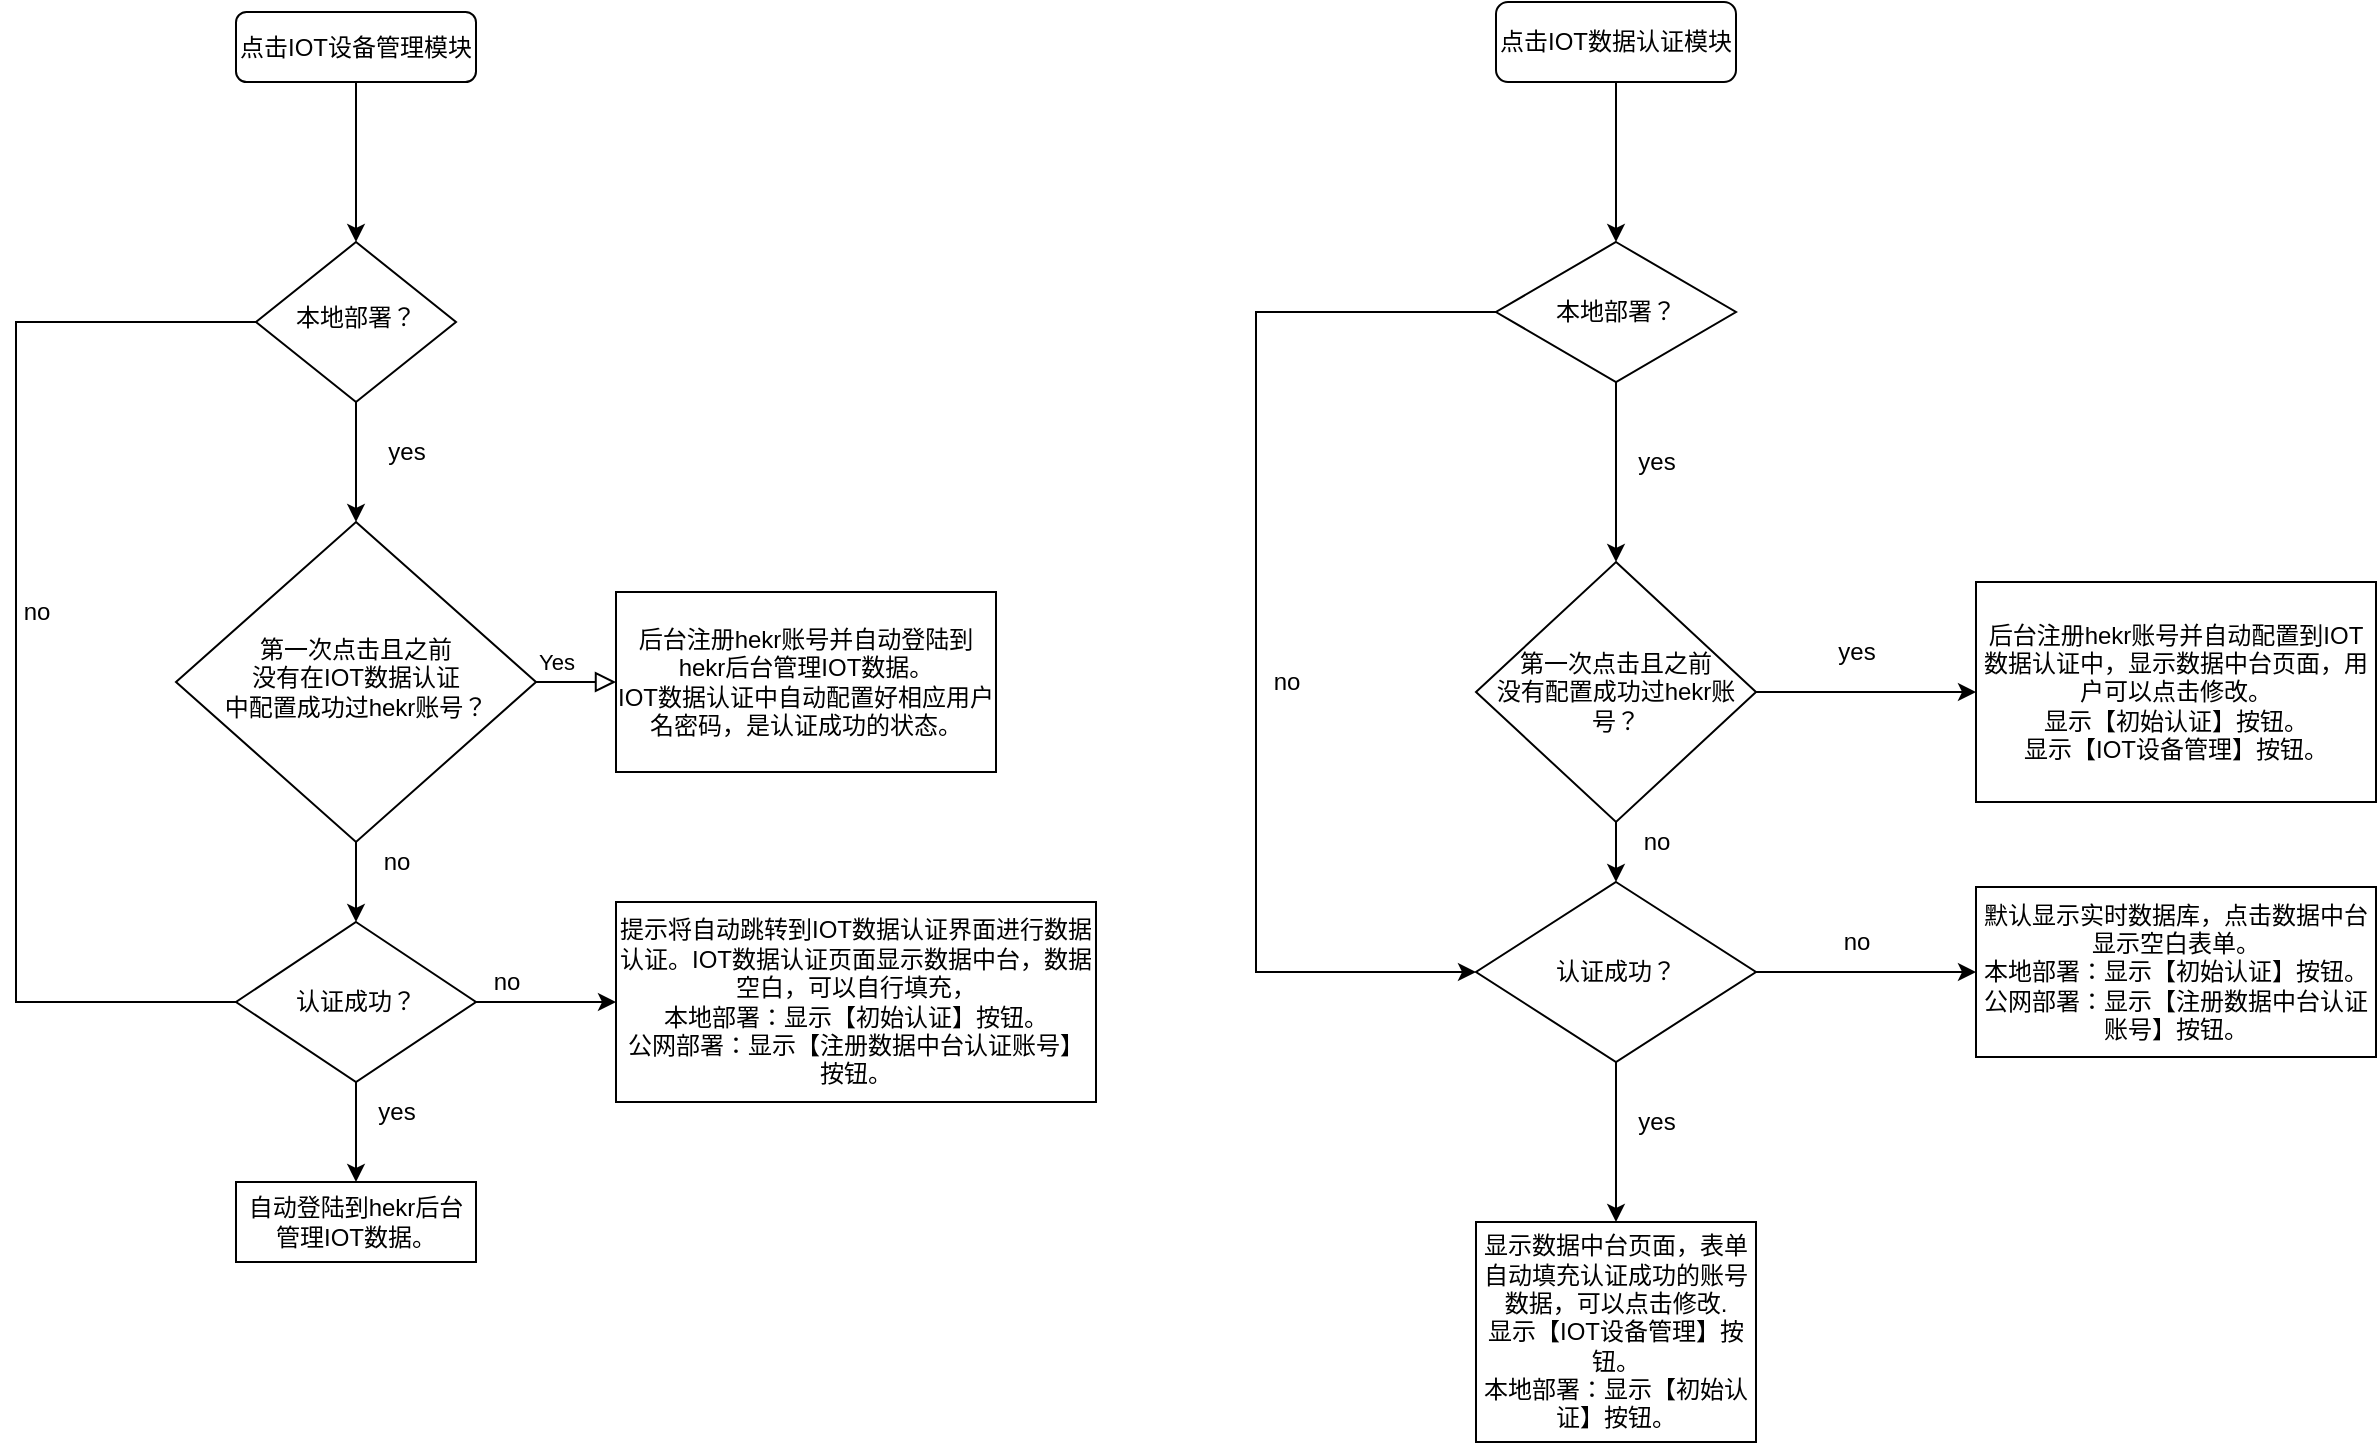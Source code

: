 <mxfile version="14.5.0" type="github">
  <diagram id="C5RBs43oDa-KdzZeNtuy" name="Page-1">
    <mxGraphModel dx="1422" dy="796" grid="1" gridSize="10" guides="1" tooltips="1" connect="1" arrows="1" fold="1" page="1" pageScale="1" pageWidth="827" pageHeight="1169" math="0" shadow="0">
      <root>
        <mxCell id="WIyWlLk6GJQsqaUBKTNV-0" />
        <mxCell id="WIyWlLk6GJQsqaUBKTNV-1" parent="WIyWlLk6GJQsqaUBKTNV-0" />
        <mxCell id="WIyWlLk6GJQsqaUBKTNV-3" value="点击IOT设备管理模块" style="rounded=1;whiteSpace=wrap;html=1;fontSize=12;glass=0;strokeWidth=1;shadow=0;" parent="WIyWlLk6GJQsqaUBKTNV-1" vertex="1">
          <mxGeometry x="160" y="25" width="120" height="35" as="geometry" />
        </mxCell>
        <mxCell id="k0uKY-lTLWk4_8m04BFy-28" value="" style="edgeStyle=orthogonalEdgeStyle;rounded=0;orthogonalLoop=1;jettySize=auto;html=1;" parent="WIyWlLk6GJQsqaUBKTNV-1" source="WIyWlLk6GJQsqaUBKTNV-6" target="WIyWlLk6GJQsqaUBKTNV-10" edge="1">
          <mxGeometry relative="1" as="geometry" />
        </mxCell>
        <mxCell id="k0uKY-lTLWk4_8m04BFy-56" style="edgeStyle=orthogonalEdgeStyle;rounded=0;orthogonalLoop=1;jettySize=auto;html=1;exitX=0;exitY=0.5;exitDx=0;exitDy=0;" parent="WIyWlLk6GJQsqaUBKTNV-1" source="WIyWlLk6GJQsqaUBKTNV-6" edge="1">
          <mxGeometry relative="1" as="geometry">
            <mxPoint x="180" y="520" as="targetPoint" />
            <Array as="points">
              <mxPoint x="50" y="180" />
              <mxPoint x="50" y="520" />
            </Array>
          </mxGeometry>
        </mxCell>
        <mxCell id="WIyWlLk6GJQsqaUBKTNV-6" value="本地部署？" style="rhombus;whiteSpace=wrap;html=1;shadow=0;fontFamily=Helvetica;fontSize=12;align=center;strokeWidth=1;spacing=6;spacingTop=-4;" parent="WIyWlLk6GJQsqaUBKTNV-1" vertex="1">
          <mxGeometry x="170" y="140" width="100" height="80" as="geometry" />
        </mxCell>
        <mxCell id="WIyWlLk6GJQsqaUBKTNV-9" value="Yes" style="edgeStyle=orthogonalEdgeStyle;rounded=0;html=1;jettySize=auto;orthogonalLoop=1;fontSize=11;endArrow=block;endFill=0;endSize=8;strokeWidth=1;shadow=0;labelBackgroundColor=none;" parent="WIyWlLk6GJQsqaUBKTNV-1" source="WIyWlLk6GJQsqaUBKTNV-10" target="WIyWlLk6GJQsqaUBKTNV-12" edge="1">
          <mxGeometry x="-0.5" y="10" relative="1" as="geometry">
            <mxPoint as="offset" />
          </mxGeometry>
        </mxCell>
        <mxCell id="k0uKY-lTLWk4_8m04BFy-46" value="" style="edgeStyle=orthogonalEdgeStyle;rounded=0;orthogonalLoop=1;jettySize=auto;html=1;" parent="WIyWlLk6GJQsqaUBKTNV-1" source="WIyWlLk6GJQsqaUBKTNV-10" target="k0uKY-lTLWk4_8m04BFy-44" edge="1">
          <mxGeometry relative="1" as="geometry" />
        </mxCell>
        <mxCell id="WIyWlLk6GJQsqaUBKTNV-10" value="第一次点击且之前&lt;br&gt;没有在IOT数据认证&lt;br&gt;中配置成功过hekr账号？" style="rhombus;whiteSpace=wrap;html=1;shadow=0;fontFamily=Helvetica;fontSize=12;align=center;strokeWidth=1;spacing=6;spacingTop=-4;" parent="WIyWlLk6GJQsqaUBKTNV-1" vertex="1">
          <mxGeometry x="130" y="280" width="180" height="160" as="geometry" />
        </mxCell>
        <mxCell id="WIyWlLk6GJQsqaUBKTNV-11" value="自动登陆到hekr后台管理IOT数据。" style="rounded=0;whiteSpace=wrap;html=1;fontSize=12;glass=0;strokeWidth=1;shadow=0;direction=west;" parent="WIyWlLk6GJQsqaUBKTNV-1" vertex="1">
          <mxGeometry x="160" y="610" width="120" height="40" as="geometry" />
        </mxCell>
        <mxCell id="WIyWlLk6GJQsqaUBKTNV-12" value="后台注册hekr账号并自动登陆到hekr后台管理IOT数据。&lt;br&gt;IOT数据认证中自动配置好相应用户名密码，是认证成功的状态。" style="rounded=0;whiteSpace=wrap;html=1;fontSize=12;glass=0;strokeWidth=1;shadow=0;" parent="WIyWlLk6GJQsqaUBKTNV-1" vertex="1">
          <mxGeometry x="350" y="315" width="190" height="90" as="geometry" />
        </mxCell>
        <mxCell id="k0uKY-lTLWk4_8m04BFy-38" value="" style="edgeStyle=orthogonalEdgeStyle;rounded=0;orthogonalLoop=1;jettySize=auto;html=1;exitX=1;exitY=0.5;exitDx=0;exitDy=0;" parent="WIyWlLk6GJQsqaUBKTNV-1" source="7Q2n8eVBiBNBiA9YKsd2-28" target="k0uKY-lTLWk4_8m04BFy-37" edge="1">
          <mxGeometry relative="1" as="geometry">
            <mxPoint x="1060" y="535" as="sourcePoint" />
          </mxGeometry>
        </mxCell>
        <mxCell id="k0uKY-lTLWk4_8m04BFy-34" value="显示数据中台页面，表单自动填充认证成功的账号数据，可以点击修改.&lt;br&gt;显示【IOT设备管理】按钮。&lt;br&gt;本地部署：显示【初始认证】按钮。" style="whiteSpace=wrap;html=1;" parent="WIyWlLk6GJQsqaUBKTNV-1" vertex="1">
          <mxGeometry x="780" y="630" width="140" height="110" as="geometry" />
        </mxCell>
        <mxCell id="k0uKY-lTLWk4_8m04BFy-37" value="默认显示实时数据库，点击数据中台显示空白表单。&lt;br&gt;本地部署：显示【初始认证】按钮。&lt;br&gt;公网部署：显示【注册数据中台认证账号】按钮。" style="whiteSpace=wrap;html=1;" parent="WIyWlLk6GJQsqaUBKTNV-1" vertex="1">
          <mxGeometry x="1030" y="462.5" width="200" height="85" as="geometry" />
        </mxCell>
        <mxCell id="k0uKY-lTLWk4_8m04BFy-40" value="yes&lt;br&gt;" style="text;html=1;align=center;verticalAlign=middle;resizable=0;points=[];autosize=1;" parent="WIyWlLk6GJQsqaUBKTNV-1" vertex="1">
          <mxGeometry x="230" y="235" width="30" height="20" as="geometry" />
        </mxCell>
        <mxCell id="k0uKY-lTLWk4_8m04BFy-47" value="" style="edgeStyle=orthogonalEdgeStyle;rounded=0;orthogonalLoop=1;jettySize=auto;html=1;" parent="WIyWlLk6GJQsqaUBKTNV-1" source="k0uKY-lTLWk4_8m04BFy-44" target="WIyWlLk6GJQsqaUBKTNV-11" edge="1">
          <mxGeometry relative="1" as="geometry" />
        </mxCell>
        <mxCell id="k0uKY-lTLWk4_8m04BFy-53" value="" style="edgeStyle=orthogonalEdgeStyle;rounded=0;orthogonalLoop=1;jettySize=auto;html=1;" parent="WIyWlLk6GJQsqaUBKTNV-1" source="k0uKY-lTLWk4_8m04BFy-44" target="k0uKY-lTLWk4_8m04BFy-52" edge="1">
          <mxGeometry relative="1" as="geometry" />
        </mxCell>
        <mxCell id="HgdYYsQGqb7VznMOpSMh-0" style="edgeStyle=orthogonalEdgeStyle;rounded=0;orthogonalLoop=1;jettySize=auto;html=1;exitX=1;exitY=0.5;exitDx=0;exitDy=0;" edge="1" parent="WIyWlLk6GJQsqaUBKTNV-1" source="k0uKY-lTLWk4_8m04BFy-44">
          <mxGeometry relative="1" as="geometry">
            <mxPoint x="260" y="520" as="targetPoint" />
          </mxGeometry>
        </mxCell>
        <mxCell id="k0uKY-lTLWk4_8m04BFy-44" value="认证成功？" style="rhombus;whiteSpace=wrap;html=1;" parent="WIyWlLk6GJQsqaUBKTNV-1" vertex="1">
          <mxGeometry x="160" y="480" width="120" height="80" as="geometry" />
        </mxCell>
        <mxCell id="k0uKY-lTLWk4_8m04BFy-48" value="no" style="text;html=1;align=center;verticalAlign=middle;resizable=0;points=[];autosize=1;" parent="WIyWlLk6GJQsqaUBKTNV-1" vertex="1">
          <mxGeometry x="225" y="440" width="30" height="20" as="geometry" />
        </mxCell>
        <mxCell id="k0uKY-lTLWk4_8m04BFy-49" value="yes&lt;br&gt;" style="text;html=1;align=center;verticalAlign=middle;resizable=0;points=[];autosize=1;" parent="WIyWlLk6GJQsqaUBKTNV-1" vertex="1">
          <mxGeometry x="225" y="565" width="30" height="20" as="geometry" />
        </mxCell>
        <mxCell id="k0uKY-lTLWk4_8m04BFy-52" value="提示将自动跳转到IOT数据认证界面进行数据认证。IOT数据认证页面显示数据中台，数据空白，可以自行填充，&lt;br&gt;本地部署：显示【初始认证】按钮。&lt;br&gt;公网部署：显示【注册数据中台认证账号】&lt;span&gt;按钮。&lt;/span&gt;" style="whiteSpace=wrap;html=1;" parent="WIyWlLk6GJQsqaUBKTNV-1" vertex="1">
          <mxGeometry x="350" y="470" width="240" height="100" as="geometry" />
        </mxCell>
        <mxCell id="k0uKY-lTLWk4_8m04BFy-54" value="no" style="text;html=1;align=center;verticalAlign=middle;resizable=0;points=[];autosize=1;" parent="WIyWlLk6GJQsqaUBKTNV-1" vertex="1">
          <mxGeometry x="280" y="500" width="30" height="20" as="geometry" />
        </mxCell>
        <mxCell id="k0uKY-lTLWk4_8m04BFy-57" value="no" style="text;html=1;align=center;verticalAlign=middle;resizable=0;points=[];autosize=1;" parent="WIyWlLk6GJQsqaUBKTNV-1" vertex="1">
          <mxGeometry x="45" y="315" width="30" height="20" as="geometry" />
        </mxCell>
        <mxCell id="k0uKY-lTLWk4_8m04BFy-128" value="" style="endArrow=classic;html=1;entryX=0.5;entryY=0;entryDx=0;entryDy=0;exitX=0.5;exitY=1;exitDx=0;exitDy=0;" parent="WIyWlLk6GJQsqaUBKTNV-1" source="WIyWlLk6GJQsqaUBKTNV-3" target="WIyWlLk6GJQsqaUBKTNV-6" edge="1">
          <mxGeometry width="50" height="50" relative="1" as="geometry">
            <mxPoint x="190" y="110" as="sourcePoint" />
            <mxPoint x="240" y="60" as="targetPoint" />
          </mxGeometry>
        </mxCell>
        <mxCell id="7Q2n8eVBiBNBiA9YKsd2-6" value="yes&lt;br&gt;" style="text;html=1;align=center;verticalAlign=middle;resizable=0;points=[];autosize=1;" parent="WIyWlLk6GJQsqaUBKTNV-1" vertex="1">
          <mxGeometry x="955" y="335" width="30" height="20" as="geometry" />
        </mxCell>
        <mxCell id="7Q2n8eVBiBNBiA9YKsd2-26" value="" style="edgeStyle=orthogonalEdgeStyle;rounded=0;orthogonalLoop=1;jettySize=auto;html=1;entryX=0.5;entryY=0;entryDx=0;entryDy=0;" parent="WIyWlLk6GJQsqaUBKTNV-1" source="7Q2n8eVBiBNBiA9YKsd2-1" target="7Q2n8eVBiBNBiA9YKsd2-24" edge="1">
          <mxGeometry relative="1" as="geometry">
            <mxPoint x="850" y="140" as="targetPoint" />
          </mxGeometry>
        </mxCell>
        <mxCell id="7Q2n8eVBiBNBiA9YKsd2-1" value="点击IOT数据认证模块" style="rounded=1;whiteSpace=wrap;html=1;fontSize=12;glass=0;strokeWidth=1;shadow=0;" parent="WIyWlLk6GJQsqaUBKTNV-1" vertex="1">
          <mxGeometry x="790" y="20" width="120" height="40" as="geometry" />
        </mxCell>
        <mxCell id="7Q2n8eVBiBNBiA9YKsd2-18" value="" style="edgeStyle=orthogonalEdgeStyle;rounded=0;orthogonalLoop=1;jettySize=auto;html=1;exitX=0.5;exitY=1;exitDx=0;exitDy=0;" parent="WIyWlLk6GJQsqaUBKTNV-1" source="7Q2n8eVBiBNBiA9YKsd2-24" target="7Q2n8eVBiBNBiA9YKsd2-19" edge="1">
          <mxGeometry x="360" y="25" as="geometry">
            <mxPoint x="630" y="310" as="targetPoint" />
            <Array as="points">
              <mxPoint x="850" y="240" />
              <mxPoint x="850" y="240" />
            </Array>
          </mxGeometry>
        </mxCell>
        <mxCell id="7Q2n8eVBiBNBiA9YKsd2-29" value="" style="edgeStyle=orthogonalEdgeStyle;rounded=0;orthogonalLoop=1;jettySize=auto;html=1;" parent="WIyWlLk6GJQsqaUBKTNV-1" source="7Q2n8eVBiBNBiA9YKsd2-19" target="7Q2n8eVBiBNBiA9YKsd2-28" edge="1">
          <mxGeometry relative="1" as="geometry" />
        </mxCell>
        <mxCell id="7Q2n8eVBiBNBiA9YKsd2-19" value="第一次点击且之前&lt;br&gt;没有配置成功过hekr账号？" style="rhombus;whiteSpace=wrap;html=1;" parent="WIyWlLk6GJQsqaUBKTNV-1" vertex="1">
          <mxGeometry x="780" y="300" width="140" height="130" as="geometry" />
        </mxCell>
        <mxCell id="7Q2n8eVBiBNBiA9YKsd2-20" value="" style="edgeStyle=orthogonalEdgeStyle;rounded=0;orthogonalLoop=1;jettySize=auto;html=1;" parent="WIyWlLk6GJQsqaUBKTNV-1" edge="1">
          <mxGeometry relative="1" as="geometry">
            <mxPoint x="630" y="180.0" as="targetPoint" />
          </mxGeometry>
        </mxCell>
        <mxCell id="7Q2n8eVBiBNBiA9YKsd2-22" value="后台注册hekr账号并自动配置到IOT数据认证中，显示数据中台页面，用户可以点击修改。&lt;br&gt;显示【初始认证】按钮。&lt;br&gt;显示【IOT设备管理】按钮。" style="whiteSpace=wrap;html=1;" parent="WIyWlLk6GJQsqaUBKTNV-1" vertex="1">
          <mxGeometry x="1030" y="310" width="200" height="110" as="geometry" />
        </mxCell>
        <mxCell id="7Q2n8eVBiBNBiA9YKsd2-43" value="" style="edgeStyle=orthogonalEdgeStyle;rounded=0;orthogonalLoop=1;jettySize=auto;html=1;entryX=0;entryY=0.5;entryDx=0;entryDy=0;" parent="WIyWlLk6GJQsqaUBKTNV-1" source="7Q2n8eVBiBNBiA9YKsd2-24" edge="1" target="7Q2n8eVBiBNBiA9YKsd2-28">
          <mxGeometry relative="1" as="geometry">
            <mxPoint x="660" y="720" as="targetPoint" />
            <Array as="points">
              <mxPoint x="670" y="175" />
              <mxPoint x="670" y="505" />
            </Array>
          </mxGeometry>
        </mxCell>
        <mxCell id="7Q2n8eVBiBNBiA9YKsd2-24" value="本地部署？" style="rhombus;whiteSpace=wrap;html=1;" parent="WIyWlLk6GJQsqaUBKTNV-1" vertex="1">
          <mxGeometry x="790" y="140" width="120" height="70" as="geometry" />
        </mxCell>
        <mxCell id="7Q2n8eVBiBNBiA9YKsd2-27" value="yes&lt;br&gt;" style="text;html=1;align=center;verticalAlign=middle;resizable=0;points=[];autosize=1;" parent="WIyWlLk6GJQsqaUBKTNV-1" vertex="1">
          <mxGeometry x="855" y="240" width="30" height="20" as="geometry" />
        </mxCell>
        <mxCell id="7Q2n8eVBiBNBiA9YKsd2-31" value="" style="edgeStyle=orthogonalEdgeStyle;rounded=0;orthogonalLoop=1;jettySize=auto;html=1;" parent="WIyWlLk6GJQsqaUBKTNV-1" source="7Q2n8eVBiBNBiA9YKsd2-28" edge="1">
          <mxGeometry relative="1" as="geometry">
            <mxPoint x="850" y="630" as="targetPoint" />
          </mxGeometry>
        </mxCell>
        <mxCell id="7Q2n8eVBiBNBiA9YKsd2-28" value="认证成功？" style="rhombus;whiteSpace=wrap;html=1;" parent="WIyWlLk6GJQsqaUBKTNV-1" vertex="1">
          <mxGeometry x="780" y="460" width="140" height="90" as="geometry" />
        </mxCell>
        <mxCell id="7Q2n8eVBiBNBiA9YKsd2-32" value="yes" style="text;html=1;align=center;verticalAlign=middle;resizable=0;points=[];autosize=1;" parent="WIyWlLk6GJQsqaUBKTNV-1" vertex="1">
          <mxGeometry x="855" y="570" width="30" height="20" as="geometry" />
        </mxCell>
        <mxCell id="7Q2n8eVBiBNBiA9YKsd2-33" value="no" style="text;html=1;align=center;verticalAlign=middle;resizable=0;points=[];autosize=1;" parent="WIyWlLk6GJQsqaUBKTNV-1" vertex="1">
          <mxGeometry x="955" y="480" width="30" height="20" as="geometry" />
        </mxCell>
        <mxCell id="7Q2n8eVBiBNBiA9YKsd2-35" value="" style="endArrow=classic;html=1;entryX=0;entryY=0.5;entryDx=0;entryDy=0;exitX=1;exitY=0.5;exitDx=0;exitDy=0;" parent="WIyWlLk6GJQsqaUBKTNV-1" source="7Q2n8eVBiBNBiA9YKsd2-19" target="7Q2n8eVBiBNBiA9YKsd2-22" edge="1">
          <mxGeometry width="50" height="50" relative="1" as="geometry">
            <mxPoint x="870" y="380" as="sourcePoint" />
            <mxPoint x="920" y="330" as="targetPoint" />
          </mxGeometry>
        </mxCell>
        <mxCell id="7Q2n8eVBiBNBiA9YKsd2-41" value="no" style="text;html=1;align=center;verticalAlign=middle;resizable=0;points=[];autosize=1;" parent="WIyWlLk6GJQsqaUBKTNV-1" vertex="1">
          <mxGeometry x="855" y="430" width="30" height="20" as="geometry" />
        </mxCell>
        <mxCell id="7Q2n8eVBiBNBiA9YKsd2-45" value="no" style="text;html=1;align=center;verticalAlign=middle;resizable=0;points=[];autosize=1;" parent="WIyWlLk6GJQsqaUBKTNV-1" vertex="1">
          <mxGeometry x="670" y="350" width="30" height="20" as="geometry" />
        </mxCell>
      </root>
    </mxGraphModel>
  </diagram>
</mxfile>
